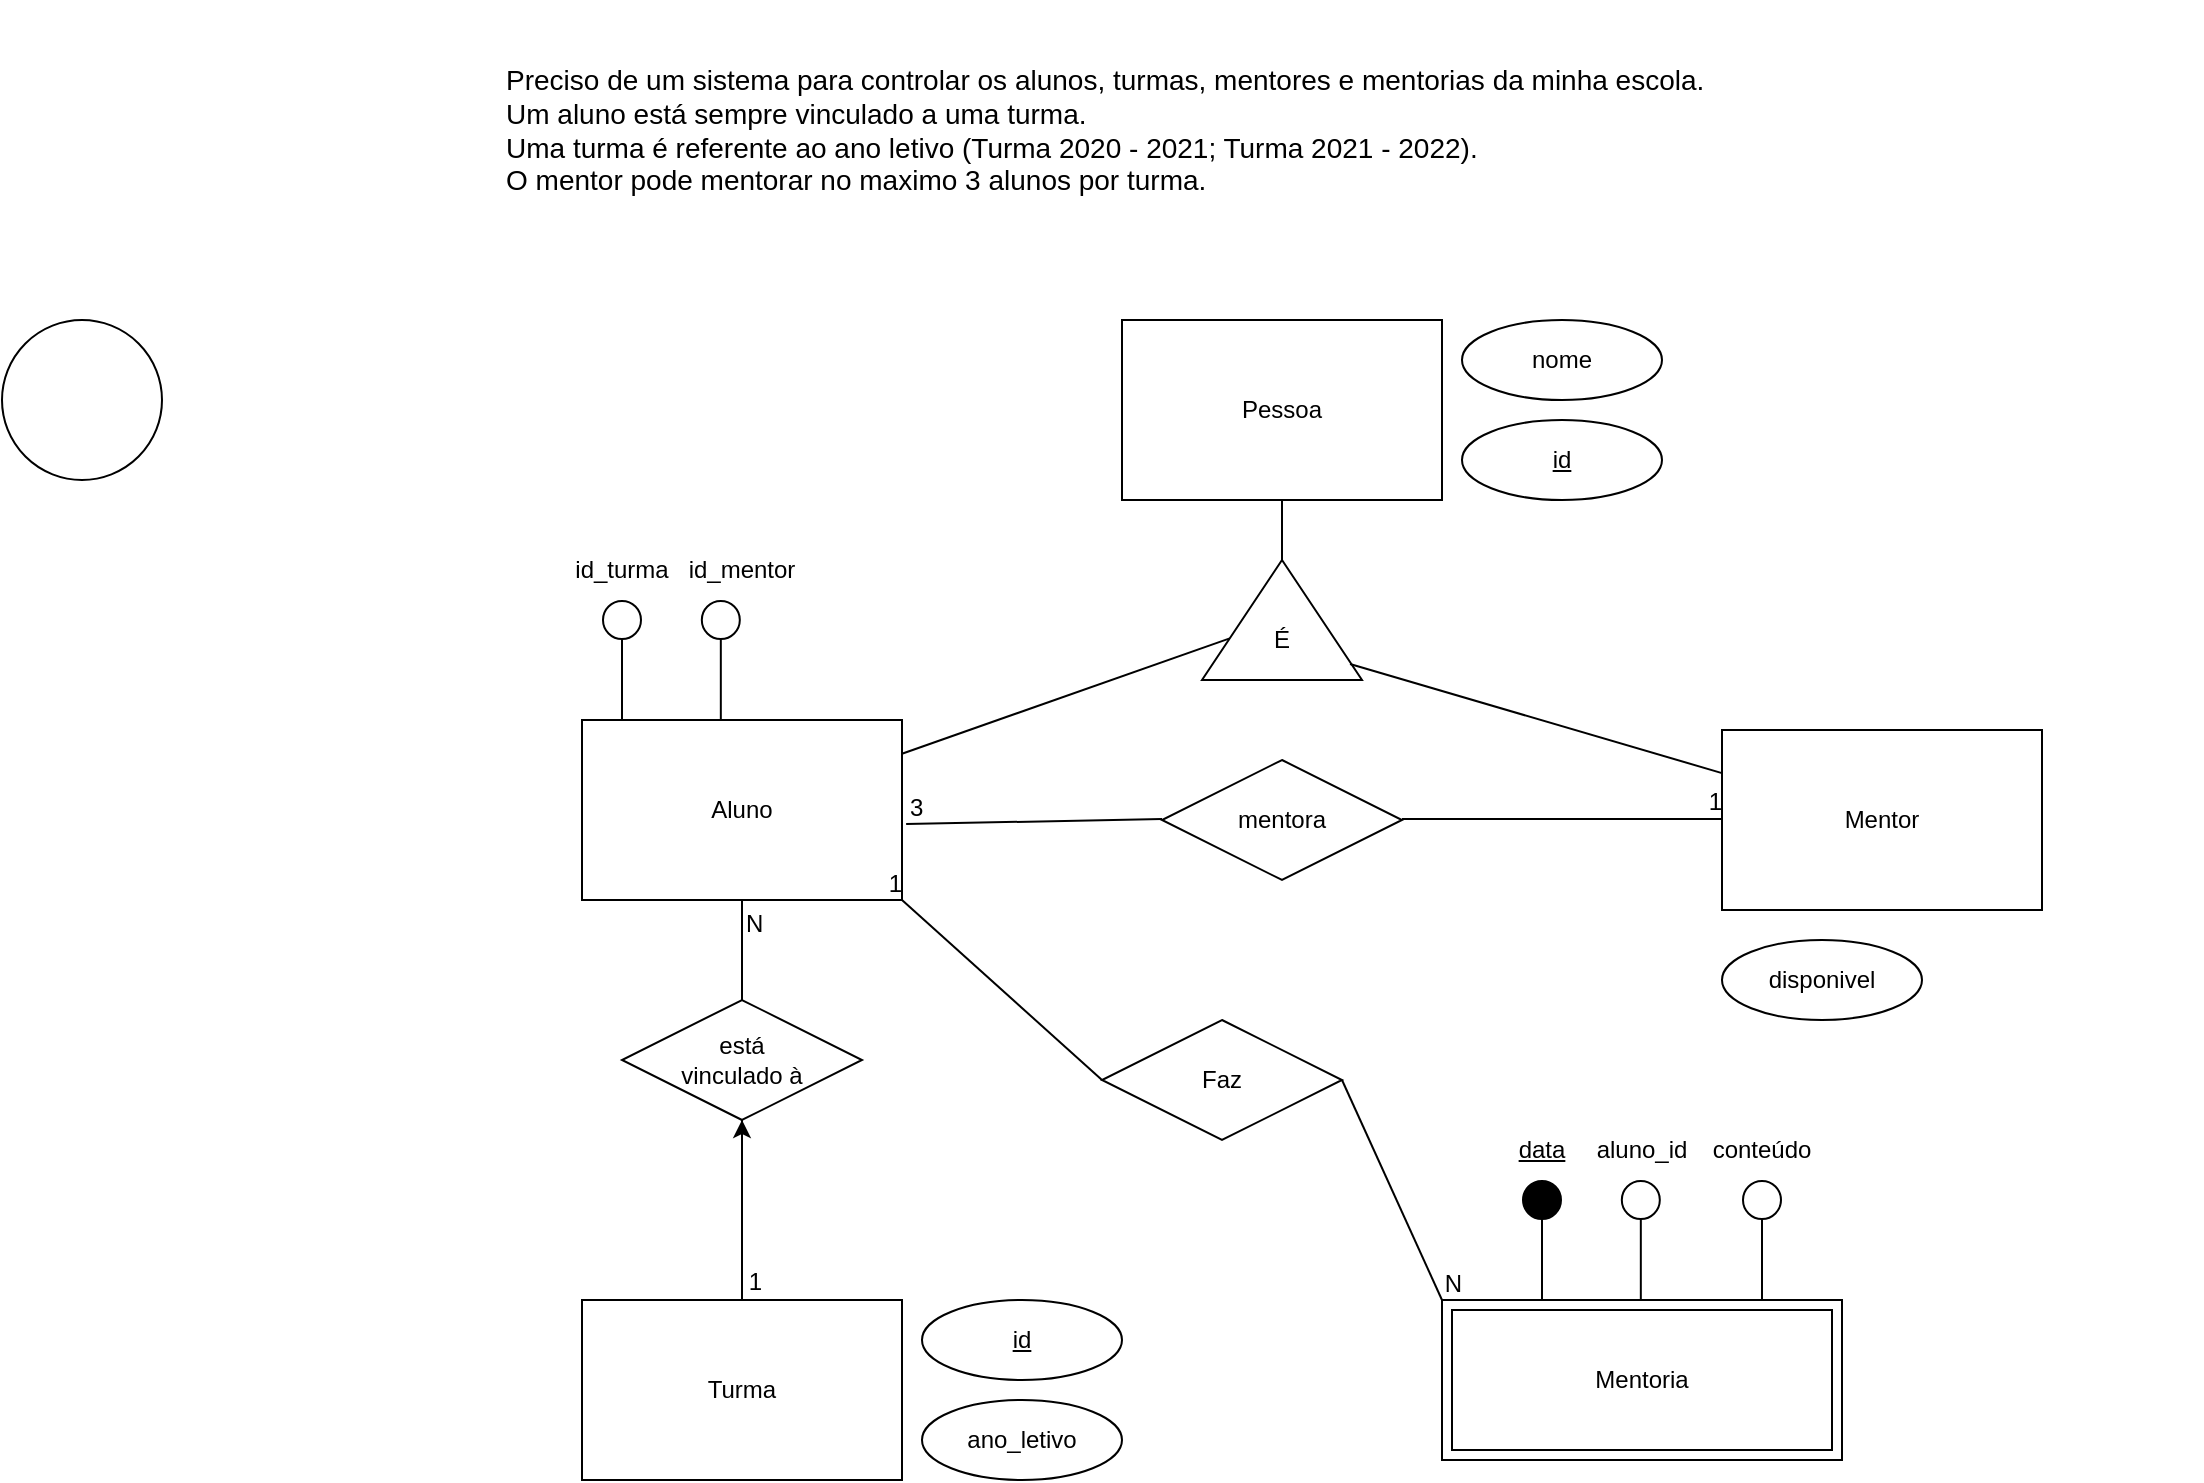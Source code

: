 <mxfile version="14.6.0" type="github">
  <diagram id="DFs7KdWJiQCUr092RV4H" name="Page-2">
    <mxGraphModel dx="1209" dy="680" grid="1" gridSize="10" guides="1" tooltips="1" connect="1" arrows="1" fold="1" page="1" pageScale="1" pageWidth="827" pageHeight="1169" math="0" shadow="0">
      <root>
        <mxCell id="0" />
        <mxCell id="1" parent="0" />
        <mxCell id="Z3gJZl96Js9K3rxOOWTj-1" value="&lt;div&gt;Aluno&lt;/div&gt;" style="whiteSpace=wrap;html=1;align=center;" parent="1" vertex="1">
          <mxGeometry x="460" y="490" width="160" height="90" as="geometry" />
        </mxCell>
        <mxCell id="Z3gJZl96Js9K3rxOOWTj-2" value="Mentor" style="whiteSpace=wrap;html=1;align=center;" parent="1" vertex="1">
          <mxGeometry x="1030" y="495" width="160" height="90" as="geometry" />
        </mxCell>
        <mxCell id="Z3gJZl96Js9K3rxOOWTj-3" value="" style="edgeStyle=orthogonalEdgeStyle;rounded=0;orthogonalLoop=1;jettySize=auto;html=1;" parent="1" source="Z3gJZl96Js9K3rxOOWTj-4" target="Z3gJZl96Js9K3rxOOWTj-5" edge="1">
          <mxGeometry relative="1" as="geometry" />
        </mxCell>
        <mxCell id="Z3gJZl96Js9K3rxOOWTj-4" value="Turma" style="whiteSpace=wrap;html=1;align=center;" parent="1" vertex="1">
          <mxGeometry x="460" y="780" width="160" height="90" as="geometry" />
        </mxCell>
        <mxCell id="Z3gJZl96Js9K3rxOOWTj-5" value="&lt;div&gt;está &lt;br&gt;&lt;/div&gt;&lt;div&gt;vinculado à&lt;/div&gt;" style="shape=rhombus;perimeter=rhombusPerimeter;whiteSpace=wrap;html=1;align=center;fillColor=#FFFFFF;direction=west;" parent="1" vertex="1">
          <mxGeometry x="480" y="630" width="120" height="60" as="geometry" />
        </mxCell>
        <mxCell id="Z3gJZl96Js9K3rxOOWTj-6" value="" style="endArrow=none;html=1;rounded=0;startArrow=none;startFill=0;endFill=0;" parent="1" source="Z3gJZl96Js9K3rxOOWTj-5" target="Z3gJZl96Js9K3rxOOWTj-4" edge="1">
          <mxGeometry relative="1" as="geometry">
            <mxPoint x="540" y="220" as="sourcePoint" />
            <mxPoint x="730" y="220" as="targetPoint" />
            <Array as="points">
              <mxPoint x="540" y="720" />
            </Array>
          </mxGeometry>
        </mxCell>
        <mxCell id="Z3gJZl96Js9K3rxOOWTj-7" value="1" style="resizable=0;html=1;align=right;verticalAlign=bottom;" parent="Z3gJZl96Js9K3rxOOWTj-6" connectable="0" vertex="1">
          <mxGeometry x="1" relative="1" as="geometry">
            <mxPoint x="10" y="-0.34" as="offset" />
          </mxGeometry>
        </mxCell>
        <mxCell id="Z3gJZl96Js9K3rxOOWTj-8" value="" style="endArrow=none;html=1;rounded=0;entryX=0.5;entryY=1;entryDx=0;entryDy=0;" parent="1" source="Z3gJZl96Js9K3rxOOWTj-1" target="Z3gJZl96Js9K3rxOOWTj-5" edge="1">
          <mxGeometry relative="1" as="geometry">
            <mxPoint x="730" y="490" as="sourcePoint" />
            <mxPoint x="890" y="490" as="targetPoint" />
          </mxGeometry>
        </mxCell>
        <mxCell id="Z3gJZl96Js9K3rxOOWTj-9" value="N" style="resizable=0;html=1;align=left;verticalAlign=bottom;" parent="Z3gJZl96Js9K3rxOOWTj-8" connectable="0" vertex="1">
          <mxGeometry x="-1" relative="1" as="geometry">
            <mxPoint y="20" as="offset" />
          </mxGeometry>
        </mxCell>
        <mxCell id="Z3gJZl96Js9K3rxOOWTj-10" value="mentora" style="shape=rhombus;perimeter=rhombusPerimeter;whiteSpace=wrap;html=1;align=center;fillColor=#FFFFFF;" parent="1" vertex="1">
          <mxGeometry x="750" y="510" width="120" height="60" as="geometry" />
        </mxCell>
        <mxCell id="Z3gJZl96Js9K3rxOOWTj-11" value="" style="endArrow=none;html=1;rounded=0;" parent="1" edge="1">
          <mxGeometry relative="1" as="geometry">
            <mxPoint x="870" y="539.5" as="sourcePoint" />
            <mxPoint x="1030" y="539.5" as="targetPoint" />
          </mxGeometry>
        </mxCell>
        <mxCell id="Z3gJZl96Js9K3rxOOWTj-12" value="1" style="resizable=0;html=1;align=right;verticalAlign=bottom;" parent="Z3gJZl96Js9K3rxOOWTj-11" connectable="0" vertex="1">
          <mxGeometry x="1" relative="1" as="geometry" />
        </mxCell>
        <mxCell id="Z3gJZl96Js9K3rxOOWTj-13" value="" style="endArrow=none;html=1;rounded=0;exitX=1.013;exitY=0.578;exitDx=0;exitDy=0;exitPerimeter=0;" parent="1" source="Z3gJZl96Js9K3rxOOWTj-1" edge="1">
          <mxGeometry relative="1" as="geometry">
            <mxPoint x="624" y="539.5" as="sourcePoint" />
            <mxPoint x="750" y="539.5" as="targetPoint" />
          </mxGeometry>
        </mxCell>
        <mxCell id="Z3gJZl96Js9K3rxOOWTj-14" value="3" style="resizable=0;html=1;align=left;verticalAlign=bottom;" parent="Z3gJZl96Js9K3rxOOWTj-13" connectable="0" vertex="1">
          <mxGeometry x="-1" relative="1" as="geometry" />
        </mxCell>
        <mxCell id="Z3gJZl96Js9K3rxOOWTj-15" value="" style="resizable=0;html=1;align=right;verticalAlign=bottom;" parent="Z3gJZl96Js9K3rxOOWTj-13" connectable="0" vertex="1">
          <mxGeometry x="1" relative="1" as="geometry" />
        </mxCell>
        <mxCell id="Z3gJZl96Js9K3rxOOWTj-16" value="&lt;u&gt;id&lt;/u&gt;" style="ellipse;whiteSpace=wrap;html=1;align=center;fillColor=#FFFFFF;" parent="1" vertex="1">
          <mxGeometry x="630" y="780" width="100" height="40" as="geometry" />
        </mxCell>
        <mxCell id="Z3gJZl96Js9K3rxOOWTj-17" value="ano_letivo" style="ellipse;whiteSpace=wrap;html=1;align=center;fillColor=#FFFFFF;" parent="1" vertex="1">
          <mxGeometry x="630" y="830" width="100" height="40" as="geometry" />
        </mxCell>
        <mxCell id="Z3gJZl96Js9K3rxOOWTj-18" value="&lt;u&gt;id&lt;/u&gt;" style="ellipse;whiteSpace=wrap;html=1;align=center;fillColor=#FFFFFF;" parent="1" vertex="1">
          <mxGeometry x="900" y="340" width="100" height="40" as="geometry" />
        </mxCell>
        <mxCell id="Z3gJZl96Js9K3rxOOWTj-19" value="nome" style="ellipse;whiteSpace=wrap;html=1;align=center;fillColor=#FFFFFF;" parent="1" vertex="1">
          <mxGeometry x="900" y="290" width="100" height="40" as="geometry" />
        </mxCell>
        <mxCell id="Z3gJZl96Js9K3rxOOWTj-20" value="disponivel" style="ellipse;whiteSpace=wrap;html=1;align=center;fillColor=#FFFFFF;" parent="1" vertex="1">
          <mxGeometry x="1030" y="600" width="100" height="40" as="geometry" />
        </mxCell>
        <mxCell id="Z3gJZl96Js9K3rxOOWTj-21" value="Pessoa" style="whiteSpace=wrap;html=1;align=center;" parent="1" vertex="1">
          <mxGeometry x="730" y="290" width="160" height="90" as="geometry" />
        </mxCell>
        <mxCell id="Z3gJZl96Js9K3rxOOWTj-22" value="" style="triangle;whiteSpace=wrap;html=1;fillColor=#FFFFFF;rotation=-90;" parent="1" vertex="1">
          <mxGeometry x="780" y="400" width="60" height="80" as="geometry" />
        </mxCell>
        <mxCell id="Z3gJZl96Js9K3rxOOWTj-23" value="&lt;div&gt;É&lt;/div&gt;" style="text;html=1;strokeColor=none;fillColor=none;align=center;verticalAlign=middle;whiteSpace=wrap;rounded=0;" parent="1" vertex="1">
          <mxGeometry x="790" y="440" width="40" height="20" as="geometry" />
        </mxCell>
        <mxCell id="Z3gJZl96Js9K3rxOOWTj-24" value="" style="endArrow=none;html=1;entryX=0.133;entryY=0.925;entryDx=0;entryDy=0;entryPerimeter=0;" parent="1" source="Z3gJZl96Js9K3rxOOWTj-2" target="Z3gJZl96Js9K3rxOOWTj-22" edge="1">
          <mxGeometry width="50" height="50" relative="1" as="geometry">
            <mxPoint x="790" y="530" as="sourcePoint" />
            <mxPoint x="840" y="480" as="targetPoint" />
          </mxGeometry>
        </mxCell>
        <mxCell id="Z3gJZl96Js9K3rxOOWTj-25" value="" style="endArrow=none;html=1;" parent="1" source="Z3gJZl96Js9K3rxOOWTj-22" target="Z3gJZl96Js9K3rxOOWTj-1" edge="1">
          <mxGeometry width="50" height="50" relative="1" as="geometry">
            <mxPoint x="650" y="370" as="sourcePoint" />
            <mxPoint x="700" y="510" as="targetPoint" />
          </mxGeometry>
        </mxCell>
        <mxCell id="Z3gJZl96Js9K3rxOOWTj-26" value="" style="endArrow=none;html=1;" parent="1" source="Z3gJZl96Js9K3rxOOWTj-22" target="Z3gJZl96Js9K3rxOOWTj-21" edge="1">
          <mxGeometry width="50" height="50" relative="1" as="geometry">
            <mxPoint x="860" y="450" as="sourcePoint" />
            <mxPoint x="910" y="400" as="targetPoint" />
          </mxGeometry>
        </mxCell>
        <mxCell id="Z3gJZl96Js9K3rxOOWTj-27" value="&lt;div style=&quot;font-size: 14px&quot;&gt;&lt;font style=&quot;font-size: 14px ; background-color: rgb(255 , 255 , 255)&quot;&gt;Preciso de um sistema para controlar os alunos, turmas, mentores e mentorias da minha escola.&lt;/font&gt;&lt;/div&gt;&lt;div style=&quot;font-size: 14px&quot;&gt;&lt;font style=&quot;font-size: 14px ; background-color: rgb(255 , 255 , 255)&quot;&gt;Um aluno está sempre vinculado a uma turma.&lt;/font&gt;&lt;/div&gt;&lt;div style=&quot;font-size: 14px&quot;&gt;&lt;font style=&quot;font-size: 14px ; background-color: rgb(255 , 255 , 255)&quot;&gt;Uma turma é referente ao ano letivo (Turma 2020 - 2021; Turma 2021 - 2022).&lt;/font&gt;&lt;/div&gt;&lt;div style=&quot;font-size: 14px&quot;&gt;&lt;font style=&quot;font-size: 14px ; background-color: rgb(255 , 255 , 255)&quot;&gt;O mentor pode mentorar no maximo 3 alunos por turma.&lt;/font&gt;&lt;/div&gt;" style="text;html=1;align=left;verticalAlign=middle;whiteSpace=wrap;rounded=0;" parent="1" vertex="1">
          <mxGeometry x="420" y="130" width="850" height="130" as="geometry" />
        </mxCell>
        <mxCell id="Z3gJZl96Js9K3rxOOWTj-28" value="Mentoria" style="shape=ext;margin=3;double=1;whiteSpace=wrap;html=1;align=center;fillColor=none;" parent="1" vertex="1">
          <mxGeometry x="890" y="780" width="200" height="80" as="geometry" />
        </mxCell>
        <mxCell id="Z3gJZl96Js9K3rxOOWTj-29" value="Faz" style="shape=rhombus;perimeter=rhombusPerimeter;whiteSpace=wrap;html=1;align=center;fillColor=none;" parent="1" vertex="1">
          <mxGeometry x="720" y="640" width="120" height="60" as="geometry" />
        </mxCell>
        <mxCell id="Z3gJZl96Js9K3rxOOWTj-30" value="" style="endArrow=none;html=1;rounded=0;entryX=0;entryY=0;entryDx=0;entryDy=0;exitX=1;exitY=0.5;exitDx=0;exitDy=0;" parent="1" source="Z3gJZl96Js9K3rxOOWTj-29" target="Z3gJZl96Js9K3rxOOWTj-28" edge="1">
          <mxGeometry relative="1" as="geometry">
            <mxPoint x="730" y="720" as="sourcePoint" />
            <mxPoint x="890" y="720" as="targetPoint" />
          </mxGeometry>
        </mxCell>
        <mxCell id="Z3gJZl96Js9K3rxOOWTj-31" value="N" style="resizable=0;html=1;align=right;verticalAlign=bottom;" parent="Z3gJZl96Js9K3rxOOWTj-30" connectable="0" vertex="1">
          <mxGeometry x="1" relative="1" as="geometry">
            <mxPoint x="10.06" y="0.13" as="offset" />
          </mxGeometry>
        </mxCell>
        <mxCell id="Z3gJZl96Js9K3rxOOWTj-32" value="" style="endArrow=none;html=1;rounded=0;entryX=1;entryY=1;entryDx=0;entryDy=0;exitX=0;exitY=0.5;exitDx=0;exitDy=0;" parent="1" source="Z3gJZl96Js9K3rxOOWTj-29" target="Z3gJZl96Js9K3rxOOWTj-1" edge="1">
          <mxGeometry relative="1" as="geometry">
            <mxPoint x="950" y="740" as="sourcePoint" />
            <mxPoint x="890" y="720" as="targetPoint" />
          </mxGeometry>
        </mxCell>
        <mxCell id="Z3gJZl96Js9K3rxOOWTj-33" value="1" style="resizable=0;html=1;align=right;verticalAlign=bottom;" parent="Z3gJZl96Js9K3rxOOWTj-32" connectable="0" vertex="1">
          <mxGeometry x="1" relative="1" as="geometry" />
        </mxCell>
        <mxCell id="Z3gJZl96Js9K3rxOOWTj-34" value="" style="endArrow=oval;html=1;endFill=1;strokeWidth=1;endSize=19;" parent="1" edge="1">
          <mxGeometry width="50" height="50" relative="1" as="geometry">
            <mxPoint x="940" y="780" as="sourcePoint" />
            <mxPoint x="940" y="730" as="targetPoint" />
          </mxGeometry>
        </mxCell>
        <mxCell id="Z3gJZl96Js9K3rxOOWTj-35" value="&lt;u&gt;data&lt;/u&gt;" style="text;html=1;strokeColor=none;fillColor=none;align=center;verticalAlign=middle;whiteSpace=wrap;rounded=0;" parent="1" vertex="1">
          <mxGeometry x="920" y="695" width="40" height="20" as="geometry" />
        </mxCell>
        <mxCell id="Z3gJZl96Js9K3rxOOWTj-36" value="" style="endArrow=oval;html=1;endFill=0;strokeWidth=1;endSize=19;" parent="1" edge="1">
          <mxGeometry width="50" height="50" relative="1" as="geometry">
            <mxPoint x="989.41" y="780" as="sourcePoint" />
            <mxPoint x="989.41" y="730" as="targetPoint" />
          </mxGeometry>
        </mxCell>
        <mxCell id="Z3gJZl96Js9K3rxOOWTj-37" value="aluno_id" style="text;html=1;strokeColor=none;fillColor=none;align=center;verticalAlign=middle;whiteSpace=wrap;rounded=0;" parent="1" vertex="1">
          <mxGeometry x="970" y="695" width="40" height="20" as="geometry" />
        </mxCell>
        <mxCell id="Z3gJZl96Js9K3rxOOWTj-38" value="" style="endArrow=oval;html=1;endFill=0;strokeWidth=1;endSize=19;" parent="1" edge="1">
          <mxGeometry width="50" height="50" relative="1" as="geometry">
            <mxPoint x="1050" y="780" as="sourcePoint" />
            <mxPoint x="1050" y="730" as="targetPoint" />
          </mxGeometry>
        </mxCell>
        <mxCell id="Z3gJZl96Js9K3rxOOWTj-39" value="conteúdo" style="text;html=1;strokeColor=none;fillColor=none;align=center;verticalAlign=middle;whiteSpace=wrap;rounded=0;" parent="1" vertex="1">
          <mxGeometry x="1030" y="695" width="40" height="20" as="geometry" />
        </mxCell>
        <mxCell id="Z3gJZl96Js9K3rxOOWTj-40" value="" style="endArrow=oval;html=1;endFill=0;strokeWidth=1;endSize=19;" parent="1" edge="1">
          <mxGeometry width="50" height="50" relative="1" as="geometry">
            <mxPoint x="480" y="490" as="sourcePoint" />
            <mxPoint x="480" y="440" as="targetPoint" />
          </mxGeometry>
        </mxCell>
        <mxCell id="Z3gJZl96Js9K3rxOOWTj-41" value="id_turma" style="text;html=1;strokeColor=none;fillColor=none;align=center;verticalAlign=middle;whiteSpace=wrap;rounded=0;" parent="1" vertex="1">
          <mxGeometry x="460" y="405" width="40" height="20" as="geometry" />
        </mxCell>
        <mxCell id="Z3gJZl96Js9K3rxOOWTj-42" value="" style="endArrow=oval;html=1;endFill=0;strokeWidth=1;endSize=19;" parent="1" edge="1">
          <mxGeometry width="50" height="50" relative="1" as="geometry">
            <mxPoint x="529.41" y="490" as="sourcePoint" />
            <mxPoint x="529.41" y="440" as="targetPoint" />
          </mxGeometry>
        </mxCell>
        <mxCell id="Z3gJZl96Js9K3rxOOWTj-43" value="id_mentor" style="text;html=1;strokeColor=none;fillColor=none;align=center;verticalAlign=middle;whiteSpace=wrap;rounded=0;" parent="1" vertex="1">
          <mxGeometry x="520" y="405" width="40" height="20" as="geometry" />
        </mxCell>
        <mxCell id="PP-5QirICxwPwKsv5M6j-1" value="" style="ellipse;whiteSpace=wrap;html=1;aspect=fixed;" vertex="1" parent="1">
          <mxGeometry x="170" y="290" width="80" height="80" as="geometry" />
        </mxCell>
      </root>
    </mxGraphModel>
  </diagram>
</mxfile>
